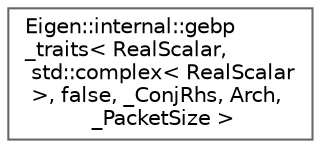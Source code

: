 digraph "Graphical Class Hierarchy"
{
 // LATEX_PDF_SIZE
  bgcolor="transparent";
  edge [fontname=Helvetica,fontsize=10,labelfontname=Helvetica,labelfontsize=10];
  node [fontname=Helvetica,fontsize=10,shape=box,height=0.2,width=0.4];
  rankdir="LR";
  Node0 [id="Node000000",label="Eigen::internal::gebp\l_traits\< RealScalar,\l std::complex\< RealScalar\l \>, false, _ConjRhs, Arch,\l _PacketSize \>",height=0.2,width=0.4,color="grey40", fillcolor="white", style="filled",URL="$classEigen_1_1internal_1_1gebp__traits_3_01RealScalar_00_01std_1_1complex_3_01RealScalar_01_4_00c2ad0da069adb8f7c8a68473052e36e7.html",tooltip=" "];
}
